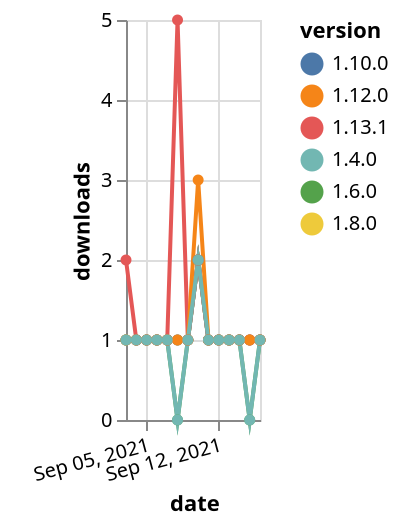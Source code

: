 {"$schema": "https://vega.github.io/schema/vega-lite/v5.json", "description": "A simple bar chart with embedded data.", "data": {"values": [{"date": "2021-09-03", "total": 194, "delta": 1, "version": "1.6.0"}, {"date": "2021-09-04", "total": 195, "delta": 1, "version": "1.6.0"}, {"date": "2021-09-05", "total": 196, "delta": 1, "version": "1.6.0"}, {"date": "2021-09-06", "total": 197, "delta": 1, "version": "1.6.0"}, {"date": "2021-09-07", "total": 198, "delta": 1, "version": "1.6.0"}, {"date": "2021-09-08", "total": 198, "delta": 0, "version": "1.6.0"}, {"date": "2021-09-09", "total": 199, "delta": 1, "version": "1.6.0"}, {"date": "2021-09-10", "total": 201, "delta": 2, "version": "1.6.0"}, {"date": "2021-09-11", "total": 202, "delta": 1, "version": "1.6.0"}, {"date": "2021-09-12", "total": 203, "delta": 1, "version": "1.6.0"}, {"date": "2021-09-13", "total": 204, "delta": 1, "version": "1.6.0"}, {"date": "2021-09-14", "total": 205, "delta": 1, "version": "1.6.0"}, {"date": "2021-09-15", "total": 205, "delta": 0, "version": "1.6.0"}, {"date": "2021-09-16", "total": 206, "delta": 1, "version": "1.6.0"}, {"date": "2021-09-03", "total": 181, "delta": 1, "version": "1.8.0"}, {"date": "2021-09-04", "total": 182, "delta": 1, "version": "1.8.0"}, {"date": "2021-09-05", "total": 183, "delta": 1, "version": "1.8.0"}, {"date": "2021-09-06", "total": 184, "delta": 1, "version": "1.8.0"}, {"date": "2021-09-07", "total": 185, "delta": 1, "version": "1.8.0"}, {"date": "2021-09-08", "total": 186, "delta": 1, "version": "1.8.0"}, {"date": "2021-09-09", "total": 187, "delta": 1, "version": "1.8.0"}, {"date": "2021-09-10", "total": 189, "delta": 2, "version": "1.8.0"}, {"date": "2021-09-11", "total": 190, "delta": 1, "version": "1.8.0"}, {"date": "2021-09-12", "total": 191, "delta": 1, "version": "1.8.0"}, {"date": "2021-09-13", "total": 192, "delta": 1, "version": "1.8.0"}, {"date": "2021-09-14", "total": 193, "delta": 1, "version": "1.8.0"}, {"date": "2021-09-15", "total": 194, "delta": 1, "version": "1.8.0"}, {"date": "2021-09-16", "total": 195, "delta": 1, "version": "1.8.0"}, {"date": "2021-09-03", "total": 162, "delta": 1, "version": "1.10.0"}, {"date": "2021-09-04", "total": 163, "delta": 1, "version": "1.10.0"}, {"date": "2021-09-05", "total": 164, "delta": 1, "version": "1.10.0"}, {"date": "2021-09-06", "total": 165, "delta": 1, "version": "1.10.0"}, {"date": "2021-09-07", "total": 166, "delta": 1, "version": "1.10.0"}, {"date": "2021-09-08", "total": 167, "delta": 1, "version": "1.10.0"}, {"date": "2021-09-09", "total": 168, "delta": 1, "version": "1.10.0"}, {"date": "2021-09-10", "total": 170, "delta": 2, "version": "1.10.0"}, {"date": "2021-09-11", "total": 171, "delta": 1, "version": "1.10.0"}, {"date": "2021-09-12", "total": 172, "delta": 1, "version": "1.10.0"}, {"date": "2021-09-13", "total": 173, "delta": 1, "version": "1.10.0"}, {"date": "2021-09-14", "total": 174, "delta": 1, "version": "1.10.0"}, {"date": "2021-09-15", "total": 175, "delta": 1, "version": "1.10.0"}, {"date": "2021-09-16", "total": 176, "delta": 1, "version": "1.10.0"}, {"date": "2021-09-03", "total": 120, "delta": 2, "version": "1.13.1"}, {"date": "2021-09-04", "total": 121, "delta": 1, "version": "1.13.1"}, {"date": "2021-09-05", "total": 122, "delta": 1, "version": "1.13.1"}, {"date": "2021-09-06", "total": 123, "delta": 1, "version": "1.13.1"}, {"date": "2021-09-07", "total": 124, "delta": 1, "version": "1.13.1"}, {"date": "2021-09-08", "total": 129, "delta": 5, "version": "1.13.1"}, {"date": "2021-09-09", "total": 130, "delta": 1, "version": "1.13.1"}, {"date": "2021-09-10", "total": 132, "delta": 2, "version": "1.13.1"}, {"date": "2021-09-11", "total": 133, "delta": 1, "version": "1.13.1"}, {"date": "2021-09-12", "total": 134, "delta": 1, "version": "1.13.1"}, {"date": "2021-09-13", "total": 135, "delta": 1, "version": "1.13.1"}, {"date": "2021-09-14", "total": 136, "delta": 1, "version": "1.13.1"}, {"date": "2021-09-15", "total": 137, "delta": 1, "version": "1.13.1"}, {"date": "2021-09-16", "total": 138, "delta": 1, "version": "1.13.1"}, {"date": "2021-09-03", "total": 191, "delta": 1, "version": "1.12.0"}, {"date": "2021-09-04", "total": 192, "delta": 1, "version": "1.12.0"}, {"date": "2021-09-05", "total": 193, "delta": 1, "version": "1.12.0"}, {"date": "2021-09-06", "total": 194, "delta": 1, "version": "1.12.0"}, {"date": "2021-09-07", "total": 195, "delta": 1, "version": "1.12.0"}, {"date": "2021-09-08", "total": 196, "delta": 1, "version": "1.12.0"}, {"date": "2021-09-09", "total": 197, "delta": 1, "version": "1.12.0"}, {"date": "2021-09-10", "total": 200, "delta": 3, "version": "1.12.0"}, {"date": "2021-09-11", "total": 201, "delta": 1, "version": "1.12.0"}, {"date": "2021-09-12", "total": 202, "delta": 1, "version": "1.12.0"}, {"date": "2021-09-13", "total": 203, "delta": 1, "version": "1.12.0"}, {"date": "2021-09-14", "total": 204, "delta": 1, "version": "1.12.0"}, {"date": "2021-09-15", "total": 205, "delta": 1, "version": "1.12.0"}, {"date": "2021-09-16", "total": 206, "delta": 1, "version": "1.12.0"}, {"date": "2021-09-03", "total": 239, "delta": 1, "version": "1.4.0"}, {"date": "2021-09-04", "total": 240, "delta": 1, "version": "1.4.0"}, {"date": "2021-09-05", "total": 241, "delta": 1, "version": "1.4.0"}, {"date": "2021-09-06", "total": 242, "delta": 1, "version": "1.4.0"}, {"date": "2021-09-07", "total": 243, "delta": 1, "version": "1.4.0"}, {"date": "2021-09-08", "total": 243, "delta": 0, "version": "1.4.0"}, {"date": "2021-09-09", "total": 244, "delta": 1, "version": "1.4.0"}, {"date": "2021-09-10", "total": 246, "delta": 2, "version": "1.4.0"}, {"date": "2021-09-11", "total": 247, "delta": 1, "version": "1.4.0"}, {"date": "2021-09-12", "total": 248, "delta": 1, "version": "1.4.0"}, {"date": "2021-09-13", "total": 249, "delta": 1, "version": "1.4.0"}, {"date": "2021-09-14", "total": 250, "delta": 1, "version": "1.4.0"}, {"date": "2021-09-15", "total": 250, "delta": 0, "version": "1.4.0"}, {"date": "2021-09-16", "total": 251, "delta": 1, "version": "1.4.0"}]}, "width": "container", "mark": {"type": "line", "point": {"filled": true}}, "encoding": {"x": {"field": "date", "type": "temporal", "timeUnit": "yearmonthdate", "title": "date", "axis": {"labelAngle": -15}}, "y": {"field": "delta", "type": "quantitative", "title": "downloads"}, "color": {"field": "version", "type": "nominal"}, "tooltip": {"field": "delta"}}}